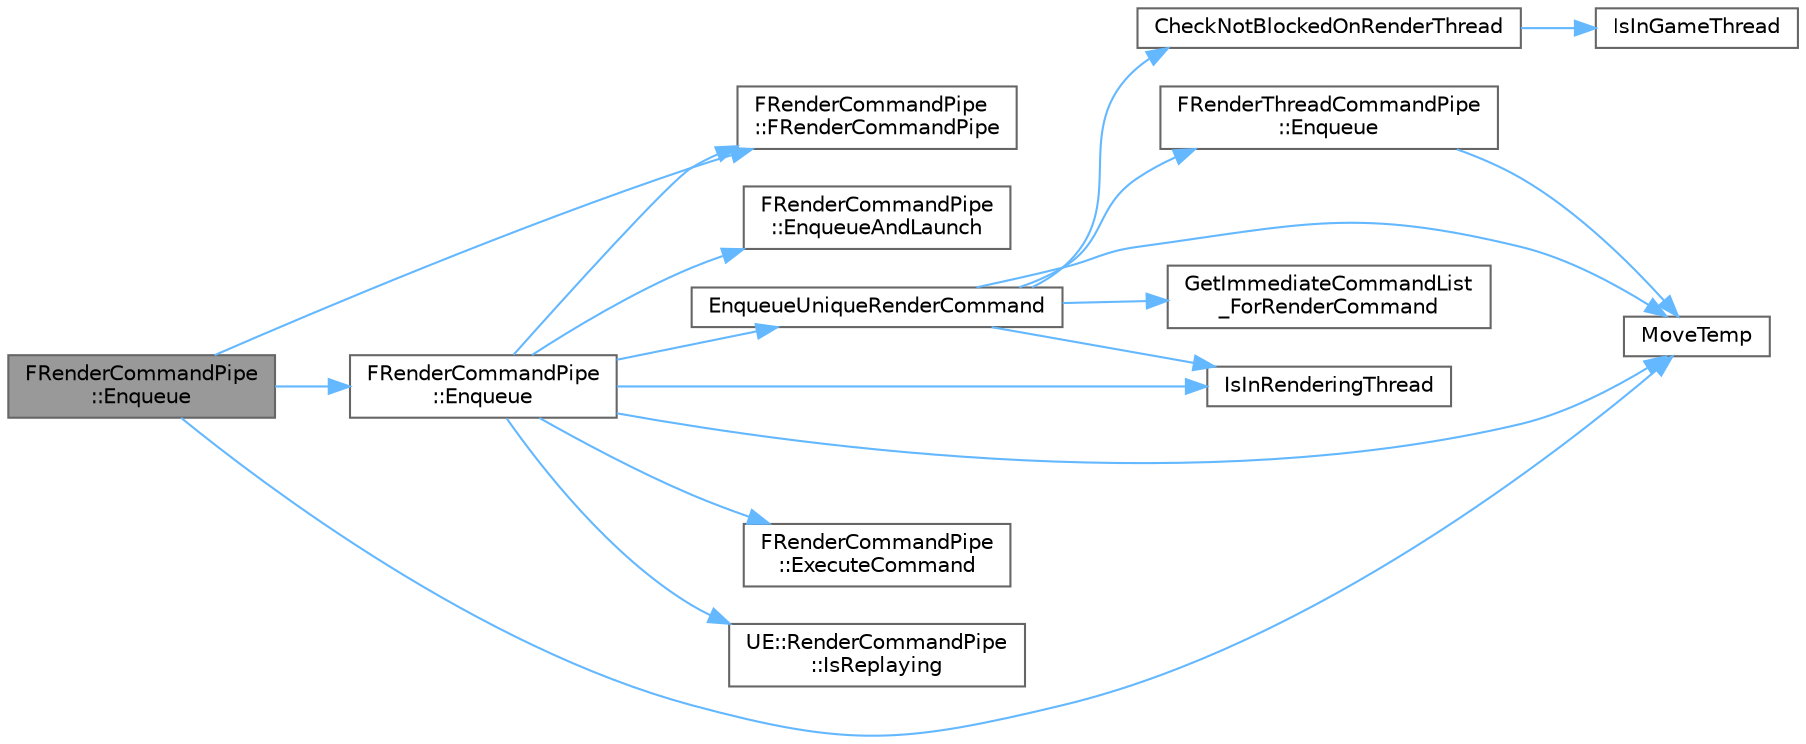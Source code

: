 digraph "FRenderCommandPipe::Enqueue"
{
 // INTERACTIVE_SVG=YES
 // LATEX_PDF_SIZE
  bgcolor="transparent";
  edge [fontname=Helvetica,fontsize=10,labelfontname=Helvetica,labelfontsize=10];
  node [fontname=Helvetica,fontsize=10,shape=box,height=0.2,width=0.4];
  rankdir="LR";
  Node1 [id="Node000001",label="FRenderCommandPipe\l::Enqueue",height=0.2,width=0.4,color="gray40", fillcolor="grey60", style="filled", fontcolor="black",tooltip=" "];
  Node1 -> Node2 [id="edge1_Node000001_Node000002",color="steelblue1",style="solid",tooltip=" "];
  Node2 [id="Node000002",label="FRenderCommandPipe\l::FRenderCommandPipe",height=0.2,width=0.4,color="grey40", fillcolor="white", style="filled",URL="$da/d1f/classFRenderCommandPipe.html#a517776110a14807f9047a93ec266d2d6",tooltip=" "];
  Node1 -> Node3 [id="edge2_Node000001_Node000003",color="steelblue1",style="solid",tooltip=" "];
  Node3 [id="Node000003",label="FRenderCommandPipe\l::Enqueue",height=0.2,width=0.4,color="grey40", fillcolor="white", style="filled",URL="$da/d1f/classFRenderCommandPipe.html#af2c169eaf729f88439e7d09ba6626065",tooltip=" "];
  Node3 -> Node2 [id="edge3_Node000003_Node000002",color="steelblue1",style="solid",tooltip=" "];
  Node3 -> Node4 [id="edge4_Node000003_Node000004",color="steelblue1",style="solid",tooltip=" "];
  Node4 [id="Node000004",label="FRenderCommandPipe\l::EnqueueAndLaunch",height=0.2,width=0.4,color="grey40", fillcolor="white", style="filled",URL="$da/d1f/classFRenderCommandPipe.html#a8593bf295c097538903c8b4f1299a99b",tooltip=" "];
  Node3 -> Node5 [id="edge5_Node000003_Node000005",color="steelblue1",style="solid",tooltip=" "];
  Node5 [id="Node000005",label="EnqueueUniqueRenderCommand",height=0.2,width=0.4,color="grey40", fillcolor="white", style="filled",URL="$dc/df7/RenderingThread_8h.html#a12263bb08c4c48a90365b52872a3be87",tooltip=" "];
  Node5 -> Node6 [id="edge6_Node000005_Node000006",color="steelblue1",style="solid",tooltip=" "];
  Node6 [id="Node000006",label="CheckNotBlockedOnRenderThread",height=0.2,width=0.4,color="grey40", fillcolor="white", style="filled",URL="$dc/df7/RenderingThread_8h.html#affeb77bed5eccb954f6246801bc61437",tooltip="Asserts if called from the main thread when the main thread is blocked on the rendering thread."];
  Node6 -> Node7 [id="edge7_Node000006_Node000007",color="steelblue1",style="solid",tooltip=" "];
  Node7 [id="Node000007",label="IsInGameThread",height=0.2,width=0.4,color="grey40", fillcolor="white", style="filled",URL="$d5/d8c/CoreGlobals_8h.html#aef9b701034d58fd883a90af440707365",tooltip=" "];
  Node5 -> Node8 [id="edge8_Node000005_Node000008",color="steelblue1",style="solid",tooltip=" "];
  Node8 [id="Node000008",label="FRenderThreadCommandPipe\l::Enqueue",height=0.2,width=0.4,color="grey40", fillcolor="white", style="filled",URL="$db/d2c/classFRenderThreadCommandPipe.html#a76580fe5e17b392e36ab5fe5289d5d44",tooltip=" "];
  Node8 -> Node9 [id="edge9_Node000008_Node000009",color="steelblue1",style="solid",tooltip=" "];
  Node9 [id="Node000009",label="MoveTemp",height=0.2,width=0.4,color="grey40", fillcolor="white", style="filled",URL="$d4/d24/UnrealTemplate_8h.html#ad5e6c049aeb9c9115fec514ba581dbb6",tooltip="MoveTemp will cast a reference to an rvalue reference."];
  Node5 -> Node10 [id="edge10_Node000005_Node000010",color="steelblue1",style="solid",tooltip=" "];
  Node10 [id="Node000010",label="GetImmediateCommandList\l_ForRenderCommand",height=0.2,width=0.4,color="grey40", fillcolor="white", style="filled",URL="$dc/df7/RenderingThread_8h.html#af85e16dd213f02cae517b5f640fd9a8a",tooltip=" "];
  Node5 -> Node11 [id="edge11_Node000005_Node000011",color="steelblue1",style="solid",tooltip=" "];
  Node11 [id="Node000011",label="IsInRenderingThread",height=0.2,width=0.4,color="grey40", fillcolor="white", style="filled",URL="$d5/d8c/CoreGlobals_8h.html#ad1dc9bdc37ca4a19c64d5ffb8bc877d0",tooltip=" "];
  Node5 -> Node9 [id="edge12_Node000005_Node000009",color="steelblue1",style="solid",tooltip=" "];
  Node3 -> Node12 [id="edge13_Node000003_Node000012",color="steelblue1",style="solid",tooltip=" "];
  Node12 [id="Node000012",label="FRenderCommandPipe\l::ExecuteCommand",height=0.2,width=0.4,color="grey40", fillcolor="white", style="filled",URL="$da/d1f/classFRenderCommandPipe.html#aa349b9b4dcb088e78091b5aadefe0bad",tooltip=" "];
  Node3 -> Node11 [id="edge14_Node000003_Node000011",color="steelblue1",style="solid",tooltip=" "];
  Node3 -> Node13 [id="edge15_Node000003_Node000013",color="steelblue1",style="solid",tooltip=" "];
  Node13 [id="Node000013",label="UE::RenderCommandPipe\l::IsReplaying",height=0.2,width=0.4,color="grey40", fillcolor="white", style="filled",URL="$d3/d8b/namespaceUE_1_1RenderCommandPipe.html#ac7d3b16e5014965929c5dfb661ac9944",tooltip=" "];
  Node3 -> Node9 [id="edge16_Node000003_Node000009",color="steelblue1",style="solid",tooltip=" "];
  Node1 -> Node9 [id="edge17_Node000001_Node000009",color="steelblue1",style="solid",tooltip=" "];
}
